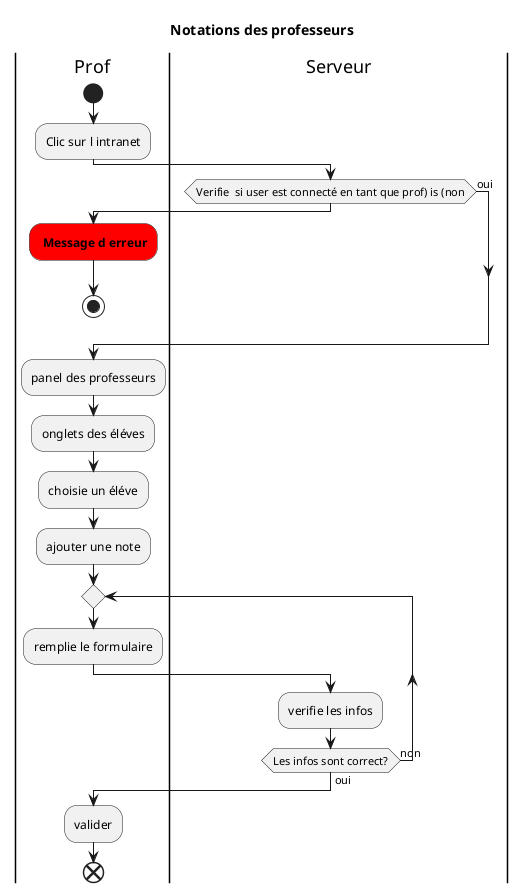 @startuml notes
title Notations des professeurs  
|Prof|
'on indique le point de demarrage du diagramme
start
:Clic sur l intranet;
|Serveur|
' on donne une condition pour le diagramme
if (Verifie  si user est connecté en tant que prof) is (non) then (oui)
else
|Prof|
    #red: **Message d erreur**;
stop
endif
|Prof|
:panel des professeurs;
:onglets des éléves;
:choisie un éléve;
:ajouter une note;
repeat
:remplie le formulaire;
|Serveur|
:verifie les infos;
'on indique une condition qui peut se repeter
repeat while (Les infos sont correct?) is (non) not (oui)
|Prof|
:valider;
end
@enduml